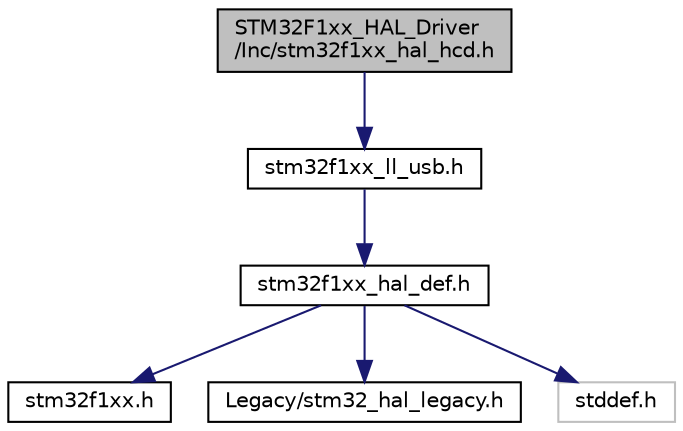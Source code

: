 digraph "STM32F1xx_HAL_Driver/Inc/stm32f1xx_hal_hcd.h"
{
 // LATEX_PDF_SIZE
  edge [fontname="Helvetica",fontsize="10",labelfontname="Helvetica",labelfontsize="10"];
  node [fontname="Helvetica",fontsize="10",shape=record];
  Node1 [label="STM32F1xx_HAL_Driver\l/Inc/stm32f1xx_hal_hcd.h",height=0.2,width=0.4,color="black", fillcolor="grey75", style="filled", fontcolor="black",tooltip="Header file of HCD HAL module."];
  Node1 -> Node2 [color="midnightblue",fontsize="10",style="solid"];
  Node2 [label="stm32f1xx_ll_usb.h",height=0.2,width=0.4,color="black", fillcolor="white", style="filled",URL="$stm32f1xx__ll__usb_8h.html",tooltip="Header file of USB Low Layer HAL module."];
  Node2 -> Node3 [color="midnightblue",fontsize="10",style="solid"];
  Node3 [label="stm32f1xx_hal_def.h",height=0.2,width=0.4,color="black", fillcolor="white", style="filled",URL="$stm32f1xx__hal__def_8h.html",tooltip="This file contains HAL common defines, enumeration, macros and structures definitions."];
  Node3 -> Node4 [color="midnightblue",fontsize="10",style="solid"];
  Node4 [label="stm32f1xx.h",height=0.2,width=0.4,color="black", fillcolor="white", style="filled",URL="$stm32f1xx_8h.html",tooltip="CMSIS STM32F1xx Device Peripheral Access Layer Header File."];
  Node3 -> Node5 [color="midnightblue",fontsize="10",style="solid"];
  Node5 [label="Legacy/stm32_hal_legacy.h",height=0.2,width=0.4,color="black", fillcolor="white", style="filled",URL="$stm32__hal__legacy_8h.html",tooltip="This file contains aliases definition for the STM32Cube HAL constants macros and functions maintained..."];
  Node3 -> Node6 [color="midnightblue",fontsize="10",style="solid"];
  Node6 [label="stddef.h",height=0.2,width=0.4,color="grey75", fillcolor="white", style="filled",tooltip=" "];
}
